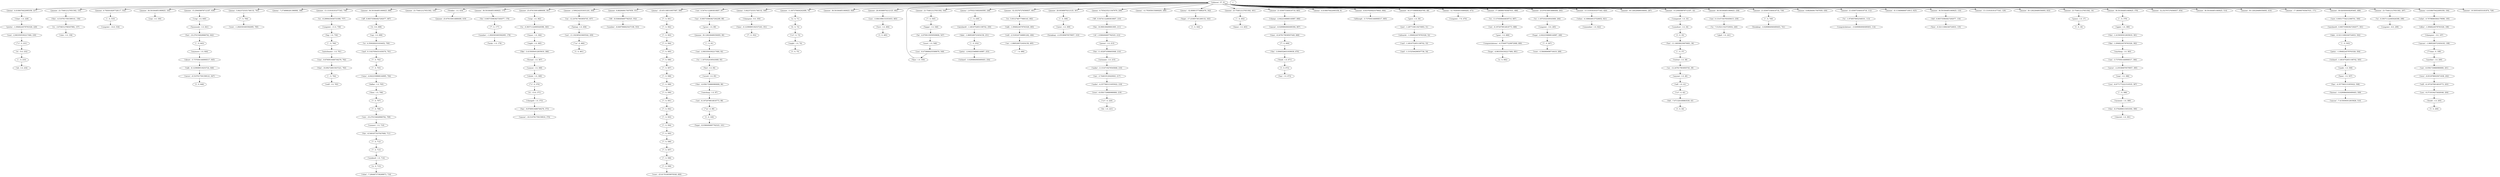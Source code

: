 strict digraph "" {
"('how', -0.32111684340724933, 135)";
"('jimmie', 23.754612127651562, 155)";
"('another', 1.0, 200)";
"('7', 0, 352)";
"('jimmie', 6.7583018297728117, 532)";
"('not', -6.1972078914818773, 98)";
"('might', 1.0, 74)";
"('jimmie', 36.501844851060625, 183)";
"('happy', 1.0, 546)";
"('jimmy', 4.4108470422095358, 227)";
"('huge', -2.6422336868144987, 266)";
"('jimmy', 5.8423725351746132, 783)";
"('hooooooly', 1.0, 641)";
"('a', 0, 71)";
"('has', -9.8760910480746276, 373)";
"('jimmy', 7.2738980281396906, 188)";
"('jimmie', 15.256456978712187, 639)";
"('did', -7.671320180863539, 43)";
"('to', 1.1875352539543069, 93)";
"('somehow', 1.0, 34)";
"('jimmie', 13.131918191477343, 756)";
"('i', 0, 461)";
"('see', -6.0581729880980806, 201)";
"('earnhardt', -1.4816752651108742, 250)";
"('to', 4.3500282031634452, 700)";
"('i', 0, 206)";
"('number', -8.6497966625437108, 553)";
"('jimmie', 23.754612127651562, 145)";
"('the', 16.908108499001905, 211)";
"('congratulations', -4.5764977229872068, 690)";
"('7', 0, 669)";
"('freakin', 1.0, 418)";
"('when', -4.1896449157526652, 821)";
"('on', -12.247817903850745, 457)";
"('.', 0, 760)";
"(\"n't\", 0, 42)";
"('on', -12.247817903850745, 39)";
"('jimmie', 36.501844851060625, 175)";
"('to', -8.2999435936731096, 757)";
"('jimmie', 36.501844851060625, 696)";
"(',', 0, 249)";
"('damn', 1.0, 403)";
"('was', -9.8760910480746276, 762)";
"('talk', -1.0948224578763326, 493)";
"('compared', 1.0, 33)";
"('to', -0.39371122065026398, 298)";
"('gross', 1.0, 89)";
"('anticlimatic', 1.0, 761)";
"('hope', -17.233857361260132, 343)";
"('the', -3.0940528031939039, 670)";
"('eight', 1.0, 365)";
"('48', -8.0366494697782525, 552)";
"('do', 1.0, 221)";
"('estimate', 1.0, 215)";
"('congrats', -11.0, 758)";
"('b', 0, 72)";
"('nascar', -7.4159393012835828, 510)";
"('wreck', 1.0, 95)";
"('to', 5.9312746777680143, 492)";
"('although', -5.7370561446908317, 805)";
"('the', 11.452973598403048, 214)";
"('weekend', 1.0, 714)";
"('guess', 1.0, 17)";
"('huge', -4.9633505302217484, 691)";
"('!', 0, 707)";
"('i', 0, 44)";
"('who', 1.0, 158)";
"('jimmie', 2.5092242553031241, 456)";
"('you', -3.0841996153353453, 483)";
"(\"n't\", 0, 220)";
"('!', 0, 584)";
"('i', 0, 100)";
"('see', -3.7370561446908317, 384)";
"('jimmie', 8.882840617007659, 551)";
"('!', 0, 592)";
"('richard', -3.0290864940490403, 254)";
"('see', 0.13147192765458415, 239)";
"('be', -4.9709135059509606, 547)";
"('off', 0.065735963827292077, 697)";
"('hating', 1.0, 458)";
"('that', -16.892728915037221, 763)";
"(',', 0, 91)";
"('goes', 1.0, 689)";
"('now', -2.9633505302217484, 230)";
"('jimmie', 25.879150914886406, 419)";
"('!', 0, 581)";
"('!', 0, 596)";
"('";
"('this', -1.4159393012835819, 381)";
"('the', -8.5491877037927608, 711)";
"('jimmie', 25.879150914886406, 361)";
"('nascar', -6.0290864940490394, 667)";
"('see', -2.9633505302217484, 92)";
"('tell', 1.0, 41)";
"('now', 0.90517754212366741, 500)";
"('jimmy', -25.651188310057087, 580)";
"('jimmy', 5.8423725351746132, 349)";
"('!', 0, 586)";
"(\"n't\", 0, 73)";
"('champion', -3.0, 197)";
"(',', 0, 233)";
"('for', 0.065735963827292077, 176)";
"('must', 1.0, 548)";
"('nascar', -1.8685280723454163, 198)";
"('what', -0.70796965064179096, 195)";
"('cherish', 1.0, 391)";
"('.', 0, 402)";
"('like', -1.0948224578763326, 382)";
"('dallas', 1.0, 705)";
"('jimmie', 11.007379404242499, 70)";
"('breaking', -3.0290864940490403, 741)";
"('i', 0, 75)";
"('then', 1.0, 706)";
"('wins', -4.6422336868144995, 704)";
"('!', 0, 590)";
"('jimmie', 36.501844851060625, 826)";
"('under', -4.3577663131855022, 218)";
"('wow', -1.2920303493582095, 785)";
"('and', -1.3152549296507736, 54)";
"('dale', -0.32111684340724933, 502)";
"('it', 0.0, 698)";
"('carl', -1.4816752651108742, 53)";
"('!', 0, 588)";
"('!', 0, 594)";
"('we', -1.8685280723454158, 495)";
"('``', 0, 496)";
"('jimmie', 28.00368970212125, 482)";
"(\"'m\", 0, 460)";
"('changed', 1.0, 372)";
"('hey', 1.0, 673)";
"('out', 0.54741122893816607, 87)";
"('congratulations', -3.0290864940490403, 114)";
"('time', -0.12390895192537243, 351)";
"('crap', 1.0, 640)";
"('this', -6.0581729880980806, 96)";
"('to', 7.5125211523725834, 240)";
"('earnhardt', 0.065735963827292077, 501)";
"('jimmy', 2.9793215492444585, 248)";
"('love', 1.0, 484)";
"('ever', -6.8318786025671638, 202)";
"('about', -5.7370561446908317, 645)";
"('sooners', 1.0, 710)";
"('!', 0, 267)";
"('time', -8.2478179038507449, 668)";
"('jimmy', 8.7054235211047679, 209)";
"('you', -6.6771772221510535, 387)";
"('after', -1.0948224578763326, 196)";
"('like', -3.4159393012835819, 366)";
"('fans', 1.0, 550)";
"('jimmie', 32.252767276590937, 491)";
"('talk', -6.1239089519253724, 646)";
"('!', 0, 703)";
"('!', 0, 582)";
"('jimmie', 28.00368970212125, 307)";
"('to', -0.39371122065026398, 363)";
"('i', 0, 485)";
"('yep', 1.0, 184)";
"('wow', -5.584060698716419, 268)";
"('7-time', 0, 199)";
"(',', 0, 643)";
"('!', 0, 713)";
"('jimmie', 21.630073340416718, 665)";
"('and', 0.11627056331430374, 701)";
"(\"'s\", 0, 231)";
"('jimmy', -4.1783059155809283, 280)";
"('stop', 1.0, 362)";
"(',', 0, 503)";
"('!', 0, 545)";
"('jimmy', -32.808815774882476, 342)";
"('but', -10.270154828966762, 642)";
"('i', 0, 344)";
"('twitter', 1.0, 38)";
"('48', 0.54741122893816607, 210)";
"('jimmie', 23.754612127651562, 401)";
"('remember', 1.0, 822)";
"('this', -8.3792898315053304, 390)";
"('big', 1.0, 759)";
"('season', 1.0, 368)";
"('i', 0, 672)";
"('of', 1.0366494697782525, 212)";
"('jimmie', 17.380995765947031, 686)";
"('win', -10.270154828966762, 709)";
"('may', 1.0, 386)";
"('!', 0, 598)";
"('!', 0, 712)";
"('you', -8.4736660255589076, 549)";
"('petty', -1.0948224578763326, 504)";
"('under', -3.1314719276545846, 216)";
"('!', 0, 784)";
"('jimmy', 4.4108470422095358, 6)";
"('jimmie', 4.6337630425379643, 804)";
"('petty', -2.6422336868144987, 253)";
"('power', 1.0, 213)";
"('.', 0, 388)";
"('jimmie', 34.377306063825785, 49)";
"('jimmy', -4.1783059155809283, 473)";
"('made', 1.0, 506)";
"('never', -6.5107617591599141, 647)";
"('.', 0, 379)";
"('jimmie', 15.256456978712187, 32)";
"('again', 1.0, 380)";
"('to', -1.9749576952548331, 113)";
"('jimmie', 25.879150914886406, 263)";
"('jimmie', 13.131918191477343, 820)";
"('me', -3.744619120420043, 217)";
"('to', -5.1374506444639714, 687)";
"('fest', 1.0, 94)";
"('this', -4.5107617591599141, 156)";
"('breaking', -2.255380879579957, 310)";
"('times', 1.0, 364)";
"('glad', 1.0, 241)";
"(',', 0, 252)";
"('!', 0, 583)";
"('jimmie', 30.128228489356093, 287)";
"('not', -11.102385433605544, 459)";
"('jimmie', 36.501844851060625, 378)";
"('whole', 1.0, 369)";
"('i', 0, 35)";
"('moment', 1.0, 389)";
"('been', 1.0, 507)";
"('jimmie', 36.501844851060625, 238)";
"('will', -2.5183247348891262, 494)";
"('jimmie', 21.630073340416718, 739)";
"('!', 0, 595)";
"('jimmie', 8.882840617007659, 436)";
"('jimmie', 21.630073340416718, 112)";
"('congrats', -6.0, 299)";
"('wow', -25.817918059976549, 600)";
"('is', -3.6746312768347984, 157)";
"('just', -1.2877108119274903, 51)";
"('jimmie', -8.1134696808710913, 625)";
"('jimmie', 30.128228489356093, 90)";
"('ever', -6.0581729880980806, 219)";
"('jimmie', 36.501844851060625, 133)";
"('!', 0, 593)";
"('has', -4.3577663131855022, 508)";
"('!', 0, 708)";
"('lucky', 1.0, 179)";
"('a', 0, 692)";
"('champion', 0.0, 350)";
"('me', -0.065735963827292299, 88)";
"('ok', 1.0, 234)";
"('anymore', 1.0, 644)";
"('hope', -8.0366494697782525, 101)";
"('jimmie', 13.131918191477343, 129)";
"('jimmie', 30.128228489356093, 833)";
"(\"'s\", 0, 370)";
"('nascar', -18.510761759159916, 374)";
"('but', -11.168399230670691, 36)";
"('!', 0, 597)";
"('you', -9.3719104272628346, 204)";
"('jimmie', 23.754612127651562, 16)";
"('jimmie', 23.754612127651562, 544)";
"('";
"('anyone', 1.0, 40)";
"('!', 0, 587)";
"('watching', 1.0, 97)";
"('i', 0, 18)";
"('clear', 1.0, 228)";
"('jimmie', 32.252767276590937, 654)";
"('doubt', 1.0, 205)";
"('jimmie', 36.501844851060625, 514)";
"('champ', -2.6422336868144987, 666)";
"('!', 0, 585)";
"('to', 1.1875352539543069, 264)";
"(',', 0, 533)";
"('jimmie', 30.128228489356093, 410)";
"(',', 0, 764)";
"('7', 0, 177)";
"('jimmie', 17.380995765947031, 171)";
"('news', 1.0, 309)";
"('edwards', -1.0948224578763326, 52)";
"('did', 0.065735963827292077, 134)";
"('!', 0, 591)";
"('format', 1.0, 367)";
"('!', 0, 599)";
"('congrats', -7.0, 474)";
"('number', -1.2920303493582095, 178)";
"(',', 0, 37)";
"('!', 0, 589)";
"('well', 1.0, 765)";
"('jimmie', 38.626383638295465, 499)";
"('jimmie', 23.754612127651562, 297)";
"('never', -2.255380879579957, 385)";
"('history', -3.0290864940490403, 509)";
"('a', 0, 715)";
"('what', -7.2844673736289973, 716)";
"('dale', -1.8685280723454158, 251)";
"('jimmy', 4.4108470422095358, 194)";
"('out', -6.1972078914818773, 688)";
"(\"'m\", 0, 99)";
"('top', 1.0, 699)";
"('think', 1.0, 671)";
"('will', -6.1972078914818773, 203)";
"('it', -13.0, 371)";
"('johnson', 57, 0)";
"('congrats', -14.0, 534)";
"('it', -5.0, 232)";
"('!', 0, 702)";
"('i', 0, 648)";
"('gave', 1.0, 50)";
"('anything', 1.0, 383)";
"('richard', -1.4816752651108742, 505)";
"('pretty', -1.0948224578763326, 229)";
"('congrats', -5.0, 265)";
"('jimmie', 19.505534553181874, 728)";
"('jimmie', 23.754612127651562, 155)" -> "('this', -4.5107617591599141, 156)";
"('another', 1.0, 200)" -> "('see', -6.0581729880980806, 201)";
"('jimmie', 6.7583018297728117, 532)" -> "(',', 0, 533)";
"('not', -6.1972078914818773, 98)" -> "(\"'m\", 0, 99)";
"('might', 1.0, 74)" -> "('i', 0, 75)";
"('jimmie', 36.501844851060625, 183)" -> "('yep', 1.0, 184)";
"('happy', 1.0, 546)" -> "('be', -4.9709135059509606, 547)";
"('jimmy', 4.4108470422095358, 227)" -> "('clear', 1.0, 228)";
"('huge', -2.6422336868144987, 266)" -> "('!', 0, 267)";
"('jimmy', 5.8423725351746132, 783)" -> "('!', 0, 784)";
"('hooooooly', 1.0, 641)" -> "('but', -10.270154828966762, 642)";
"('a', 0, 71)" -> "('b', 0, 72)";
"('has', -9.8760910480746276, 373)" -> "('nascar', -18.510761759159916, 374)";
"('jimmie', 15.256456978712187, 639)" -> "('crap', 1.0, 640)";
"('did', -7.671320180863539, 43)" -> "('i', 0, 44)";
"('to', 1.1875352539543069, 93)" -> "('fest', 1.0, 94)";
"('somehow', 1.0, 34)" -> "('i', 0, 35)";
"('jimmie', 13.131918191477343, 756)" -> "('to', -8.2999435936731096, 757)";
"('see', -6.0581729880980806, 201)" -> "('ever', -6.8318786025671638, 202)";
"('earnhardt', -1.4816752651108742, 250)" -> "('dale', -1.8685280723454158, 251)";
"('to', 4.3500282031634452, 700)" -> "('and', 0.11627056331430374, 701)";
"('the', 16.908108499001905, 211)" -> "('of', 1.0366494697782525, 212)";
"('congratulations', -4.5764977229872068, 690)" -> "('huge', -4.9633505302217484, 691)";
"('7', 0, 669)" -> "('the', -3.0940528031939039, 670)";
"('freakin', 1.0, 418)" -> "('jimmie', 25.879150914886406, 419)";
"('when', -4.1896449157526652, 821)" -> "('remember', 1.0, 822)";
"('on', -12.247817903850745, 457)" -> "('hating', 1.0, 458)";
"('.', 0, 760)" -> "('anticlimatic', 1.0, 761)";
"(\"n't\", 0, 42)" -> "('did', -7.671320180863539, 43)";
"('on', -12.247817903850745, 39)" -> "('anyone', 1.0, 40)";
"('jimmie', 36.501844851060625, 175)" -> "('for', 0.065735963827292077, 176)";
"('to', -8.2999435936731096, 757)" -> "('congrats', -11.0, 758)";
"('jimmie', 36.501844851060625, 696)" -> "('off', 0.065735963827292077, 697)";
"(',', 0, 249)" -> "('earnhardt', -1.4816752651108742, 250)";
"('was', -9.8760910480746276, 762)" -> "('that', -16.892728915037221, 763)";
"('talk', -1.0948224578763326, 493)" -> "('will', -2.5183247348891262, 494)";
"('compared', 1.0, 33)" -> "('somehow', 1.0, 34)";
"('to', -0.39371122065026398, 298)" -> "('congrats', -6.0, 299)";
"('gross', 1.0, 89)" -> "('jimmie', 30.128228489356093, 90)";
"('anticlimatic', 1.0, 761)" -> "('was', -9.8760910480746276, 762)";
"('hope', -17.233857361260132, 343)" -> "('i', 0, 344)";
"('the', -3.0940528031939039, 670)" -> "('think', 1.0, 671)";
"('eight', 1.0, 365)" -> "('like', -3.4159393012835819, 366)";
"('48', -8.0366494697782525, 552)" -> "('number', -8.6497966625437108, 553)";
"('estimate', 1.0, 215)" -> "('under', -3.1314719276545846, 216)";
"('congrats', -11.0, 758)" -> "('big', 1.0, 759)";
"('b', 0, 72)" -> "(\"n't\", 0, 73)";
"('wreck', 1.0, 95)" -> "('this', -6.0581729880980806, 96)";
"('to', 5.9312746777680143, 492)" -> "('talk', -1.0948224578763326, 493)";
"('the', 11.452973598403048, 214)" -> "('estimate', 1.0, 215)";
"('weekend', 1.0, 714)" -> "('a', 0, 715)";
"('guess', 1.0, 17)" -> "('i', 0, 18)";
"('huge', -4.9633505302217484, 691)" -> "('a', 0, 692)";
"('!', 0, 707)" -> "('!', 0, 708)";
"('jimmie', 2.5092242553031241, 456)" -> "('on', -12.247817903850745, 457)";
"('you', -3.0841996153353453, 483)" -> "('love', 1.0, 484)";
"(\"n't\", 0, 220)" -> "('do', 1.0, 221)";
"('!', 0, 584)" -> "('!', 0, 585)";
"('i', 0, 100)" -> "('hope', -8.0366494697782525, 101)";
"('see', -3.7370561446908317, 384)" -> "('never', -2.255380879579957, 385)";
"('jimmie', 8.882840617007659, 551)" -> "('48', -8.0366494697782525, 552)";
"('!', 0, 592)" -> "('!', 0, 593)";
"('see', 0.13147192765458415, 239)" -> "('to', 7.5125211523725834, 240)";
"('be', -4.9709135059509606, 547)" -> "('must', 1.0, 548)";
"('off', 0.065735963827292077, 697)" -> "('it', 0.0, 698)";
"('hating', 1.0, 458)" -> "('not', -11.102385433605544, 459)";
"('that', -16.892728915037221, 763)" -> "(',', 0, 764)";
"(',', 0, 91)" -> "('see', -2.9633505302217484, 92)";
"('goes', 1.0, 689)" -> "('congratulations', -4.5764977229872068, 690)";
"('now', -2.9633505302217484, 230)" -> "(\"'s\", 0, 231)";
"('!', 0, 581)" -> "('!', 0, 582)";
"('!', 0, 596)" -> "('!', 0, 597)";
"(':', 0, 740)" -> "('breaking', -3.0290864940490403, 741)";
"('this', -1.4159393012835819, 381)" -> "('like', -1.0948224578763326, 382)";
"('the', -8.5491877037927608, 711)" -> "('!', 0, 712)";
"('jimmie', 25.879150914886406, 361)" -> "('stop', 1.0, 362)";
"('nascar', -6.0290864940490394, 667)" -> "('time', -8.2478179038507449, 668)";
"('see', -2.9633505302217484, 92)" -> "('to', 1.1875352539543069, 93)";
"('tell', 1.0, 41)" -> "(\"n't\", 0, 42)";
"('now', 0.90517754212366741, 500)" -> "('earnhardt', 0.065735963827292077, 501)";
"('jimmy', -25.651188310057087, 580)" -> "('!', 0, 581)";
"('jimmy', 5.8423725351746132, 349)" -> "('champion', 0.0, 350)";
"('!', 0, 586)" -> "('!', 0, 587)";
"(\"n't\", 0, 73)" -> "('might', 1.0, 74)";
"('champion', -3.0, 197)" -> "('nascar', -1.8685280723454163, 198)";
"(',', 0, 233)" -> "('ok', 1.0, 234)";
"('for', 0.065735963827292077, 176)" -> "('7', 0, 177)";
"('must', 1.0, 548)" -> "('you', -8.4736660255589076, 549)";
"('nascar', -1.8685280723454163, 198)" -> "('7-time', 0, 199)";
"('what', -0.70796965064179096, 195)" -> "('after', -1.0948224578763326, 196)";
"('.', 0, 402)" -> "('damn', 1.0, 403)";
"('like', -1.0948224578763326, 382)" -> "('anything', 1.0, 383)";
"('dallas', 1.0, 705)" -> "('then', 1.0, 706)";
"('jimmie', 11.007379404242499, 70)" -> "('a', 0, 71)";
"('then', 1.0, 706)" -> "('!', 0, 707)";
"('wins', -4.6422336868144995, 704)" -> "('dallas', 1.0, 705)";
"('!', 0, 590)" -> "('!', 0, 591)";
"('under', -4.3577663131855022, 218)" -> "('ever', -6.0581729880980806, 219)";
"('dale', -0.32111684340724933, 502)" -> "(',', 0, 503)";
"('it', 0.0, 698)" -> "('top', 1.0, 699)";
"('carl', -1.4816752651108742, 53)" -> "('and', -1.3152549296507736, 54)";
"('!', 0, 588)" -> "('!', 0, 589)";
"('!', 0, 594)" -> "('!', 0, 595)";
"('we', -1.8685280723454158, 495)" -> "('``', 0, 496)";
"('jimmie', 28.00368970212125, 482)" -> "('you', -3.0841996153353453, 483)";
"(\"'m\", 0, 460)" -> "('i', 0, 461)";
"('changed', 1.0, 372)" -> "('has', -9.8760910480746276, 373)";
"('out', 0.54741122893816607, 87)" -> "('me', -0.065735963827292299, 88)";
"('time', -0.12390895192537243, 351)" -> "('7', 0, 352)";
"('crap', 1.0, 640)" -> "('hooooooly', 1.0, 641)";
"('this', -6.0581729880980806, 96)" -> "('watching', 1.0, 97)";
"('to', 7.5125211523725834, 240)" -> "('glad', 1.0, 241)";
"('earnhardt', 0.065735963827292077, 501)" -> "('dale', -0.32111684340724933, 502)";
"('jimmy', 2.9793215492444585, 248)" -> "(',', 0, 249)";
"('love', 1.0, 484)" -> "('i', 0, 485)";
"('ever', -6.8318786025671638, 202)" -> "('will', -6.1972078914818773, 203)";
"('about', -5.7370561446908317, 645)" -> "('talk', -6.1239089519253724, 646)";
"('sooners', 1.0, 710)" -> "('the', -8.5491877037927608, 711)";
"('!', 0, 267)" -> "('wow', -5.584060698716419, 268)";
"('time', -8.2478179038507449, 668)" -> "('7', 0, 669)";
"('jimmy', 8.7054235211047679, 209)" -> "('48', 0.54741122893816607, 210)";
"('you', -6.6771772221510535, 387)" -> "('.', 0, 388)";
"('after', -1.0948224578763326, 196)" -> "('champion', -3.0, 197)";
"('like', -3.4159393012835819, 366)" -> "('format', 1.0, 367)";
"('fans', 1.0, 550)" -> "('johnson', 57, 0)";
"('jimmie', 32.252767276590937, 491)" -> "('to', 5.9312746777680143, 492)";
"('talk', -6.1239089519253724, 646)" -> "('never', -6.5107617591599141, 647)";
"('!', 0, 703)" -> "('wins', -4.6422336868144995, 704)";
"('!', 0, 582)" -> "('!', 0, 583)";
"('jimmie', 28.00368970212125, 307)" -> "(':', 0, 308)";
"('to', -0.39371122065026398, 363)" -> "('times', 1.0, 364)";
"('7-time', 0, 199)" -> "('another', 1.0, 200)";
"(',', 0, 643)" -> "('anymore', 1.0, 644)";
"('!', 0, 713)" -> "('weekend', 1.0, 714)";
"('jimmie', 21.630073340416718, 665)" -> "('champ', -2.6422336868144987, 666)";
"('and', 0.11627056331430374, 701)" -> "('!', 0, 702)";
"(\"'s\", 0, 231)" -> "('it', -5.0, 232)";
"('stop', 1.0, 362)" -> "('to', -0.39371122065026398, 363)";
"(',', 0, 503)" -> "('petty', -1.0948224578763326, 504)";
"('!', 0, 545)" -> "('happy', 1.0, 546)";
"('jimmy', -32.808815774882476, 342)" -> "('hope', -17.233857361260132, 343)";
"('but', -10.270154828966762, 642)" -> "(',', 0, 643)";
"('twitter', 1.0, 38)" -> "('on', -12.247817903850745, 39)";
"('48', 0.54741122893816607, 210)" -> "('the', 16.908108499001905, 211)";
"('jimmie', 23.754612127651562, 401)" -> "('.', 0, 402)";
"('this', -8.3792898315053304, 390)" -> "('cherish', 1.0, 391)";
"('big', 1.0, 759)" -> "('.', 0, 760)";
"('season', 1.0, 368)" -> "('whole', 1.0, 369)";
"('i', 0, 672)" -> "('hey', 1.0, 673)";
"('of', 1.0366494697782525, 212)" -> "('power', 1.0, 213)";
"('jimmie', 17.380995765947031, 686)" -> "('to', -5.1374506444639714, 687)";
"('win', -10.270154828966762, 709)" -> "('sooners', 1.0, 710)";
"('may', 1.0, 386)" -> "('you', -6.6771772221510535, 387)";
"('!', 0, 598)" -> "('!', 0, 599)";
"('!', 0, 712)" -> "('!', 0, 713)";
"('you', -8.4736660255589076, 549)" -> "('fans', 1.0, 550)";
"('petty', -1.0948224578763326, 504)" -> "('richard', -1.4816752651108742, 505)";
"('under', -3.1314719276545846, 216)" -> "('me', -3.744619120420043, 217)";
"('!', 0, 784)" -> "('wow', -1.2920303493582095, 785)";
"('jimmie', 4.6337630425379643, 804)" -> "('although', -5.7370561446908317, 805)";
"('petty', -2.6422336868144987, 253)" -> "('richard', -3.0290864940490403, 254)";
"('power', 1.0, 213)" -> "('the', 11.452973598403048, 214)";
"('.', 0, 388)" -> "('moment', 1.0, 389)";
"('jimmie', 34.377306063825785, 49)" -> "('gave', 1.0, 50)";
"('jimmy', -4.1783059155809283, 473)" -> "('congrats', -7.0, 474)";
"('made', 1.0, 506)" -> "('been', 1.0, 507)";
"('never', -6.5107617591599141, 647)" -> "('i', 0, 648)";
"('.', 0, 379)" -> "('again', 1.0, 380)";
"('jimmie', 15.256456978712187, 32)" -> "('compared', 1.0, 33)";
"('again', 1.0, 380)" -> "('this', -1.4159393012835819, 381)";
"('to', -1.9749576952548331, 113)" -> "('congratulations', -3.0290864940490403, 114)";
"('jimmie', 25.879150914886406, 263)" -> "('to', 1.1875352539543069, 264)";
"('jimmie', 13.131918191477343, 820)" -> "('when', -4.1896449157526652, 821)";
"('me', -3.744619120420043, 217)" -> "('under', -4.3577663131855022, 218)";
"('to', -5.1374506444639714, 687)" -> "('out', -6.1972078914818773, 688)";
"('fest', 1.0, 94)" -> "('wreck', 1.0, 95)";
"('this', -4.5107617591599141, 156)" -> "('is', -3.6746312768347984, 157)";
"('times', 1.0, 364)" -> "('eight', 1.0, 365)";
"(',', 0, 252)" -> "('petty', -2.6422336868144987, 253)";
"('!', 0, 583)" -> "('!', 0, 584)";
"('not', -11.102385433605544, 459)" -> "(\"'m\", 0, 460)";
"('jimmie', 36.501844851060625, 378)" -> "('.', 0, 379)";
"('whole', 1.0, 369)" -> "(\"'s\", 0, 370)";
"('i', 0, 35)" -> "('but', -11.168399230670691, 36)";
"('moment', 1.0, 389)" -> "('this', -8.3792898315053304, 390)";
"('been', 1.0, 507)" -> "('has', -4.3577663131855022, 508)";
"('jimmie', 36.501844851060625, 238)" -> "('see', 0.13147192765458415, 239)";
"('will', -2.5183247348891262, 494)" -> "('we', -1.8685280723454158, 495)";
"('jimmie', 21.630073340416718, 739)" -> "(':', 0, 740)";
"('!', 0, 595)" -> "('!', 0, 596)";
"('jimmie', 21.630073340416718, 112)" -> "('to', -1.9749576952548331, 113)";
"('is', -3.6746312768347984, 157)" -> "('who', 1.0, 158)";
"('just', -1.2877108119274903, 51)" -> "('edwards', -1.0948224578763326, 52)";
"('jimmie', 30.128228489356093, 90)" -> "(',', 0, 91)";
"('ever', -6.0581729880980806, 219)" -> "(\"n't\", 0, 220)";
"('jimmie', 36.501844851060625, 133)" -> "('did', 0.065735963827292077, 134)";
"('!', 0, 593)" -> "('!', 0, 594)";
"('has', -4.3577663131855022, 508)" -> "('history', -3.0290864940490403, 509)";
"('!', 0, 708)" -> "('win', -10.270154828966762, 709)";
"('champion', 0.0, 350)" -> "('time', -0.12390895192537243, 351)";
"('me', -0.065735963827292299, 88)" -> "('gross', 1.0, 89)";
"('anymore', 1.0, 644)" -> "('about', -5.7370561446908317, 645)";
"(\"'s\", 0, 370)" -> "('it', -13.0, 371)";
"('but', -11.168399230670691, 36)" -> "(',', 0, 37)";
"('!', 0, 597)" -> "('!', 0, 598)";
"('you', -9.3719104272628346, 204)" -> "('doubt', 1.0, 205)";
"('jimmie', 23.754612127651562, 16)" -> "('guess', 1.0, 17)";
"('jimmie', 23.754612127651562, 544)" -> "('!', 0, 545)";
"(':', 0, 308)" -> "('news', 1.0, 309)";
"('anyone', 1.0, 40)" -> "('tell', 1.0, 41)";
"('!', 0, 587)" -> "('!', 0, 588)";
"('watching', 1.0, 97)" -> "('not', -6.1972078914818773, 98)";
"('clear', 1.0, 228)" -> "('pretty', -1.0948224578763326, 229)";
"('doubt', 1.0, 205)" -> "('i', 0, 206)";
"('champ', -2.6422336868144987, 666)" -> "('nascar', -6.0290864940490394, 667)";
"('!', 0, 585)" -> "('!', 0, 586)";
"('to', 1.1875352539543069, 264)" -> "('congrats', -5.0, 265)";
"(',', 0, 533)" -> "('congrats', -14.0, 534)";
"(',', 0, 764)" -> "('well', 1.0, 765)";
"('7', 0, 177)" -> "('number', -1.2920303493582095, 178)";
"('news', 1.0, 309)" -> "('breaking', -2.255380879579957, 310)";
"('edwards', -1.0948224578763326, 52)" -> "('carl', -1.4816752651108742, 53)";
"('did', 0.065735963827292077, 134)" -> "('how', -0.32111684340724933, 135)";
"('!', 0, 591)" -> "('!', 0, 592)";
"('format', 1.0, 367)" -> "('season', 1.0, 368)";
"('!', 0, 599)" -> "('wow', -25.817918059976549, 600)";
"('number', -1.2920303493582095, 178)" -> "('lucky', 1.0, 179)";
"(',', 0, 37)" -> "('twitter', 1.0, 38)";
"('!', 0, 589)" -> "('!', 0, 590)";
"('jimmie', 38.626383638295465, 499)" -> "('now', 0.90517754212366741, 500)";
"('jimmie', 23.754612127651562, 297)" -> "('to', -0.39371122065026398, 298)";
"('never', -2.255380879579957, 385)" -> "('may', 1.0, 386)";
"('history', -3.0290864940490403, 509)" -> "('nascar', -7.4159393012835828, 510)";
"('a', 0, 715)" -> "('what', -7.2844673736289973, 716)";
"('dale', -1.8685280723454158, 251)" -> "(',', 0, 252)";
"('jimmy', 4.4108470422095358, 194)" -> "('what', -0.70796965064179096, 195)";
"('out', -6.1972078914818773, 688)" -> "('goes', 1.0, 689)";
"(\"'m\", 0, 99)" -> "('i', 0, 100)";
"('top', 1.0, 699)" -> "('to', 4.3500282031634452, 700)";
"('think', 1.0, 671)" -> "('i', 0, 672)";
"('will', -6.1972078914818773, 203)" -> "('you', -9.3719104272628346, 204)";
"('it', -13.0, 371)" -> "('changed', 1.0, 372)";
"('johnson', 57, 0)" -> "('jimmie', 23.754612127651562, 155)";
"('johnson', 57, 0)" -> "('jimmy', 4.4108470422095358, 227)";
"('johnson', 57, 0)" -> "('jimmie', 21.630073340416718, 112)";
"('johnson', 57, 0)" -> "('jimmie', 6.7583018297728117, 532)";
"('johnson', 57, 0)" -> "('jimmie', 8.882840617007659, 551)";
"('johnson', 57, 0)" -> "('jimmie', 36.501844851060625, 183)";
"('johnson', 57, 0)" -> "('jimmie', 36.501844851060625, 133)";
"('johnson', 57, 0)" -> "('jimmy', 5.8423725351746132, 783)";
"('johnson', 57, 0)" -> "('jimmie', 32.252767276590937, 491)";
"('johnson', 57, 0)" -> "('jimmie', 21.630073340416718, 665)";
"('johnson', 57, 0)" -> "('jimmy', -4.1783059155809283, 280)";
"('johnson', 57, 0)" -> "('jimmy', 7.2738980281396906, 188)";
"('johnson', 57, 0)" -> "('jimmie', 15.256456978712187, 639)";
"('johnson', 57, 0)" -> "('jimmie', 17.380995765947031, 686)";
"('johnson', 57, 0)" -> "('jimmy', -32.808815774882476, 342)";
"('johnson', 57, 0)" -> "('jimmie', 17.380995765947031, 171)";
"('johnson', 57, 0)" -> "('jimmie', 13.131918191477343, 129)";
"('johnson', 57, 0)" -> "('jimmie', 30.128228489356093, 833)";
"('johnson', 57, 0)" -> "('jimmie', 23.754612127651562, 16)";
"('johnson', 57, 0)" -> "('jimmie', 25.879150914886406, 361)";
"('johnson', 57, 0)" -> "('jimmie', 23.754612127651562, 145)";
"('johnson', 57, 0)" -> "('jimmie', 28.00368970212125, 307)";
"('johnson', 57, 0)" -> "('jimmy', -25.651188310057087, 580)";
"('johnson', 57, 0)" -> "('jimmy', 5.8423725351746132, 349)";
"('johnson', 57, 0)" -> "('jimmie', 36.501844851060625, 238)";
"('johnson', 57, 0)" -> "('jimmie', 23.754612127651562, 544)";
"('johnson', 57, 0)" -> "('jimmie', 13.131918191477343, 756)";
"('johnson', 57, 0)" -> "('jimmie', -8.1134696808710913, 625)";
"('johnson', 57, 0)" -> "('jimmie', 32.252767276590937, 654)";
"('johnson', 57, 0)" -> "('jimmie', 36.501844851060625, 175)";
"('johnson', 57, 0)" -> "('jimmy', 4.4108470422095358, 6)";
"('johnson', 57, 0)" -> "('jimmie', 4.6337630425379643, 804)";
"('johnson', 57, 0)" -> "('jimmie', 11.007379404242499, 70)";
"('johnson', 57, 0)" -> "('jimmie', 30.128228489356093, 410)";
"('johnson', 57, 0)" -> "('jimmie', 34.377306063825785, 49)";
"('johnson', 57, 0)" -> "('jimmie', 36.501844851060625, 696)";
"('johnson', 57, 0)" -> "('jimmie', 8.882840617007659, 436)";
"('johnson', 57, 0)" -> "('jimmie', 36.501844851060625, 826)";
"('johnson', 57, 0)" -> "('jimmy', -4.1783059155809283, 473)";
"('johnson', 57, 0)" -> "('jimmie', 19.505534553181874, 728)";
"('johnson', 57, 0)" -> "('jimmie', 15.256456978712187, 32)";
"('johnson', 57, 0)" -> "('freakin', 1.0, 418)";
"('johnson', 57, 0)" -> "('jimmie', 25.879150914886406, 263)";
"('johnson', 57, 0)" -> "('jimmie', 13.131918191477343, 820)";
"('johnson', 57, 0)" -> "('jimmie', 28.00368970212125, 482)";
"('johnson', 57, 0)" -> "('jimmie', 23.754612127651562, 297)";
"('johnson', 57, 0)" -> "('out', 0.54741122893816607, 87)";
"('johnson', 57, 0)" -> "('jimmie', 2.5092242553031241, 456)";
"('johnson', 57, 0)" -> "('jimmie', 30.128228489356093, 287)";
"('johnson', 57, 0)" -> "('jimmie', 36.501844851060625, 378)";
"('johnson', 57, 0)" -> "('jimmy', 2.9793215492444585, 248)";
"('johnson', 57, 0)" -> "('jimmie', 38.626383638295465, 499)";
"('johnson', 57, 0)" -> "('jimmy', 4.4108470422095358, 194)";
"('johnson', 57, 0)" -> "('jimmie', 36.501844851060625, 514)";
"('johnson', 57, 0)" -> "('jimmy', 8.7054235211047679, 209)";
"('johnson', 57, 0)" -> "('jimmie', 23.754612127651562, 401)";
"('johnson', 57, 0)" -> "('jimmie', 21.630073340416718, 739)";
"('it', -5.0, 232)" -> "(',', 0, 233)";
"('!', 0, 702)" -> "('!', 0, 703)";
"('gave', 1.0, 50)" -> "('just', -1.2877108119274903, 51)";
"('anything', 1.0, 383)" -> "('see', -3.7370561446908317, 384)";
"('richard', -1.4816752651108742, 505)" -> "('made', 1.0, 506)";
"('pretty', -1.0948224578763326, 229)" -> "('now', -2.9633505302217484, 230)";
"('congrats', -5.0, 265)" -> "('huge', -2.6422336868144987, 266)";
}
